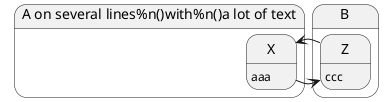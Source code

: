 {
  "sha1": "678akc018guvjqk4f0fosau8z7ik6k7",
  "insertion": {
    "when": "2024-05-30T20:48:20.894Z",
    "url": "https://github.com/plantuml/plantuml/issues/863",
    "user": "plantuml@gmail.com"
  }
}
@startuml
!pragma layout smetana
state A as "A on several lines%n()with%n()a lot of text" {
  X : aaa
}
state B {
  Z : ccc
}
X -> Z
X <- Z
@enduml
